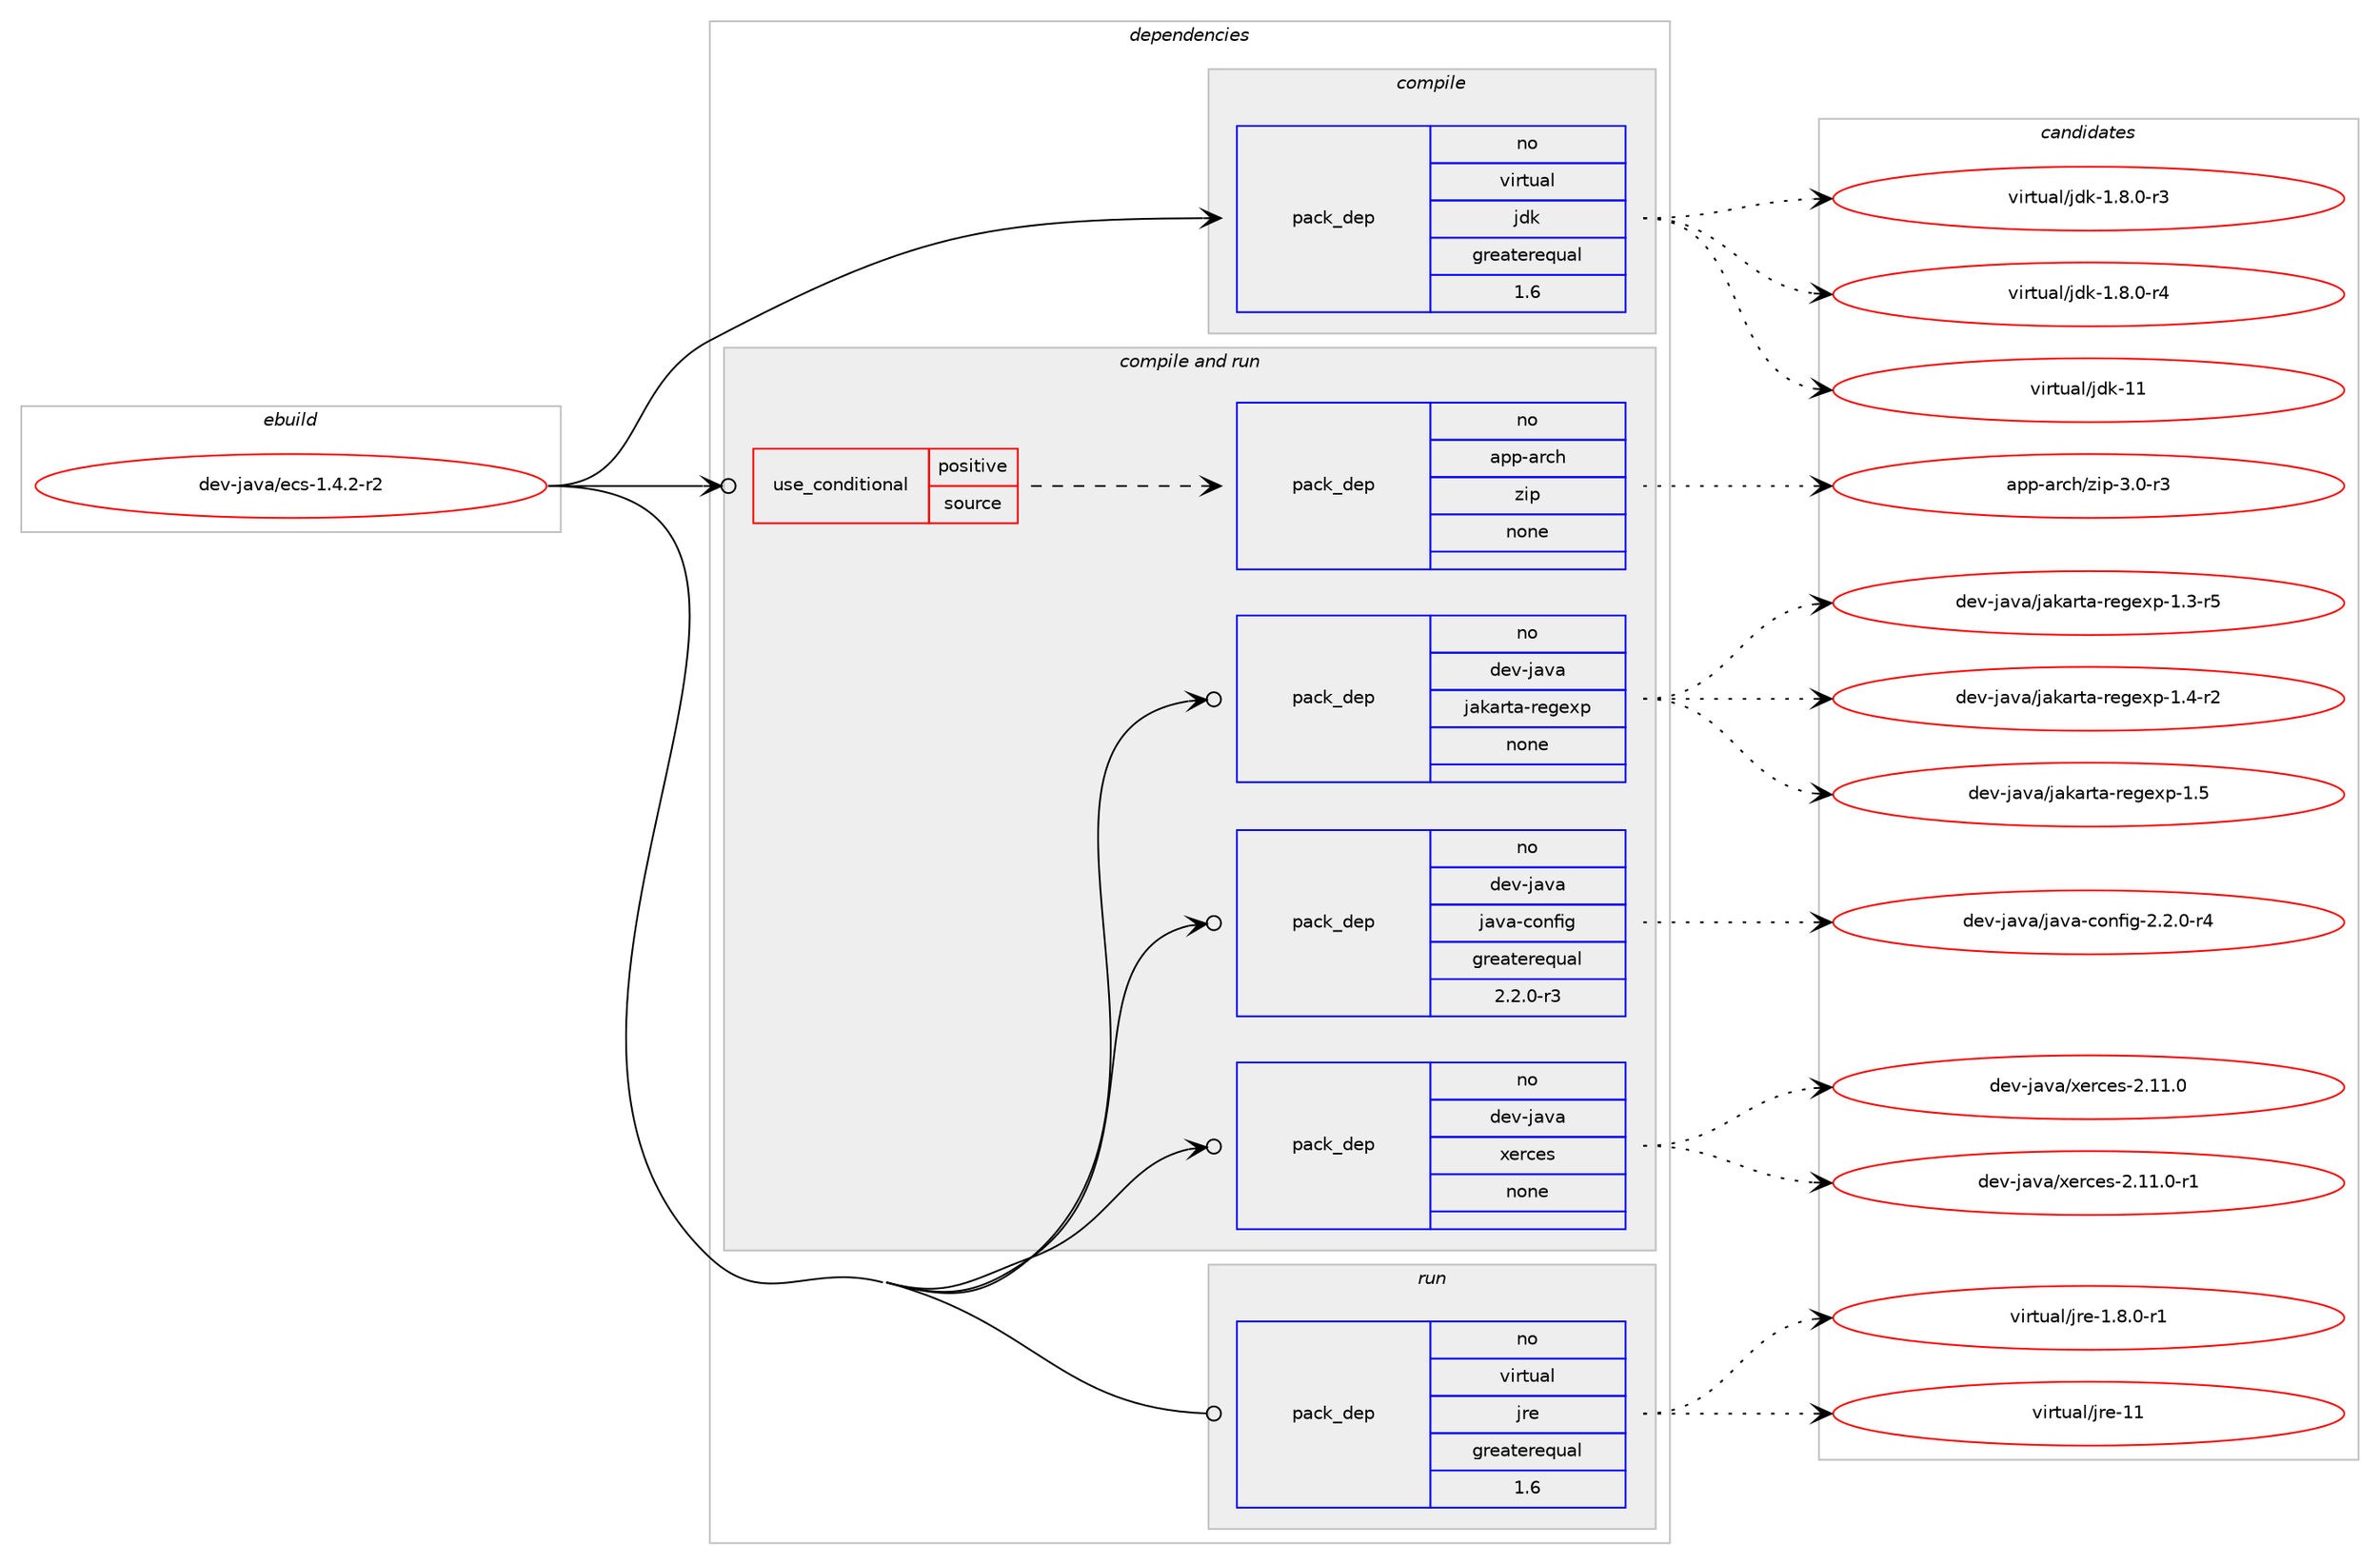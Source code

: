 digraph prolog {

# *************
# Graph options
# *************

newrank=true;
concentrate=true;
compound=true;
graph [rankdir=LR,fontname=Helvetica,fontsize=10,ranksep=1.5];#, ranksep=2.5, nodesep=0.2];
edge  [arrowhead=vee];
node  [fontname=Helvetica,fontsize=10];

# **********
# The ebuild
# **********

subgraph cluster_leftcol {
color=gray;
rank=same;
label=<<i>ebuild</i>>;
id [label="dev-java/ecs-1.4.2-r2", color=red, width=4, href="../dev-java/ecs-1.4.2-r2.svg"];
}

# ****************
# The dependencies
# ****************

subgraph cluster_midcol {
color=gray;
label=<<i>dependencies</i>>;
subgraph cluster_compile {
fillcolor="#eeeeee";
style=filled;
label=<<i>compile</i>>;
subgraph pack967324 {
dependency1352391 [label=<<TABLE BORDER="0" CELLBORDER="1" CELLSPACING="0" CELLPADDING="4" WIDTH="220"><TR><TD ROWSPAN="6" CELLPADDING="30">pack_dep</TD></TR><TR><TD WIDTH="110">no</TD></TR><TR><TD>virtual</TD></TR><TR><TD>jdk</TD></TR><TR><TD>greaterequal</TD></TR><TR><TD>1.6</TD></TR></TABLE>>, shape=none, color=blue];
}
id:e -> dependency1352391:w [weight=20,style="solid",arrowhead="vee"];
}
subgraph cluster_compileandrun {
fillcolor="#eeeeee";
style=filled;
label=<<i>compile and run</i>>;
subgraph cond362637 {
dependency1352392 [label=<<TABLE BORDER="0" CELLBORDER="1" CELLSPACING="0" CELLPADDING="4"><TR><TD ROWSPAN="3" CELLPADDING="10">use_conditional</TD></TR><TR><TD>positive</TD></TR><TR><TD>source</TD></TR></TABLE>>, shape=none, color=red];
subgraph pack967325 {
dependency1352393 [label=<<TABLE BORDER="0" CELLBORDER="1" CELLSPACING="0" CELLPADDING="4" WIDTH="220"><TR><TD ROWSPAN="6" CELLPADDING="30">pack_dep</TD></TR><TR><TD WIDTH="110">no</TD></TR><TR><TD>app-arch</TD></TR><TR><TD>zip</TD></TR><TR><TD>none</TD></TR><TR><TD></TD></TR></TABLE>>, shape=none, color=blue];
}
dependency1352392:e -> dependency1352393:w [weight=20,style="dashed",arrowhead="vee"];
}
id:e -> dependency1352392:w [weight=20,style="solid",arrowhead="odotvee"];
subgraph pack967326 {
dependency1352394 [label=<<TABLE BORDER="0" CELLBORDER="1" CELLSPACING="0" CELLPADDING="4" WIDTH="220"><TR><TD ROWSPAN="6" CELLPADDING="30">pack_dep</TD></TR><TR><TD WIDTH="110">no</TD></TR><TR><TD>dev-java</TD></TR><TR><TD>jakarta-regexp</TD></TR><TR><TD>none</TD></TR><TR><TD></TD></TR></TABLE>>, shape=none, color=blue];
}
id:e -> dependency1352394:w [weight=20,style="solid",arrowhead="odotvee"];
subgraph pack967327 {
dependency1352395 [label=<<TABLE BORDER="0" CELLBORDER="1" CELLSPACING="0" CELLPADDING="4" WIDTH="220"><TR><TD ROWSPAN="6" CELLPADDING="30">pack_dep</TD></TR><TR><TD WIDTH="110">no</TD></TR><TR><TD>dev-java</TD></TR><TR><TD>java-config</TD></TR><TR><TD>greaterequal</TD></TR><TR><TD>2.2.0-r3</TD></TR></TABLE>>, shape=none, color=blue];
}
id:e -> dependency1352395:w [weight=20,style="solid",arrowhead="odotvee"];
subgraph pack967328 {
dependency1352396 [label=<<TABLE BORDER="0" CELLBORDER="1" CELLSPACING="0" CELLPADDING="4" WIDTH="220"><TR><TD ROWSPAN="6" CELLPADDING="30">pack_dep</TD></TR><TR><TD WIDTH="110">no</TD></TR><TR><TD>dev-java</TD></TR><TR><TD>xerces</TD></TR><TR><TD>none</TD></TR><TR><TD></TD></TR></TABLE>>, shape=none, color=blue];
}
id:e -> dependency1352396:w [weight=20,style="solid",arrowhead="odotvee"];
}
subgraph cluster_run {
fillcolor="#eeeeee";
style=filled;
label=<<i>run</i>>;
subgraph pack967329 {
dependency1352397 [label=<<TABLE BORDER="0" CELLBORDER="1" CELLSPACING="0" CELLPADDING="4" WIDTH="220"><TR><TD ROWSPAN="6" CELLPADDING="30">pack_dep</TD></TR><TR><TD WIDTH="110">no</TD></TR><TR><TD>virtual</TD></TR><TR><TD>jre</TD></TR><TR><TD>greaterequal</TD></TR><TR><TD>1.6</TD></TR></TABLE>>, shape=none, color=blue];
}
id:e -> dependency1352397:w [weight=20,style="solid",arrowhead="odot"];
}
}

# **************
# The candidates
# **************

subgraph cluster_choices {
rank=same;
color=gray;
label=<<i>candidates</i>>;

subgraph choice967324 {
color=black;
nodesep=1;
choice11810511411611797108471061001074549465646484511451 [label="virtual/jdk-1.8.0-r3", color=red, width=4,href="../virtual/jdk-1.8.0-r3.svg"];
choice11810511411611797108471061001074549465646484511452 [label="virtual/jdk-1.8.0-r4", color=red, width=4,href="../virtual/jdk-1.8.0-r4.svg"];
choice1181051141161179710847106100107454949 [label="virtual/jdk-11", color=red, width=4,href="../virtual/jdk-11.svg"];
dependency1352391:e -> choice11810511411611797108471061001074549465646484511451:w [style=dotted,weight="100"];
dependency1352391:e -> choice11810511411611797108471061001074549465646484511452:w [style=dotted,weight="100"];
dependency1352391:e -> choice1181051141161179710847106100107454949:w [style=dotted,weight="100"];
}
subgraph choice967325 {
color=black;
nodesep=1;
choice9711211245971149910447122105112455146484511451 [label="app-arch/zip-3.0-r3", color=red, width=4,href="../app-arch/zip-3.0-r3.svg"];
dependency1352393:e -> choice9711211245971149910447122105112455146484511451:w [style=dotted,weight="100"];
}
subgraph choice967326 {
color=black;
nodesep=1;
choice1001011184510697118974710697107971141169745114101103101120112454946514511453 [label="dev-java/jakarta-regexp-1.3-r5", color=red, width=4,href="../dev-java/jakarta-regexp-1.3-r5.svg"];
choice1001011184510697118974710697107971141169745114101103101120112454946524511450 [label="dev-java/jakarta-regexp-1.4-r2", color=red, width=4,href="../dev-java/jakarta-regexp-1.4-r2.svg"];
choice100101118451069711897471069710797114116974511410110310112011245494653 [label="dev-java/jakarta-regexp-1.5", color=red, width=4,href="../dev-java/jakarta-regexp-1.5.svg"];
dependency1352394:e -> choice1001011184510697118974710697107971141169745114101103101120112454946514511453:w [style=dotted,weight="100"];
dependency1352394:e -> choice1001011184510697118974710697107971141169745114101103101120112454946524511450:w [style=dotted,weight="100"];
dependency1352394:e -> choice100101118451069711897471069710797114116974511410110310112011245494653:w [style=dotted,weight="100"];
}
subgraph choice967327 {
color=black;
nodesep=1;
choice10010111845106971189747106971189745991111101021051034550465046484511452 [label="dev-java/java-config-2.2.0-r4", color=red, width=4,href="../dev-java/java-config-2.2.0-r4.svg"];
dependency1352395:e -> choice10010111845106971189747106971189745991111101021051034550465046484511452:w [style=dotted,weight="100"];
}
subgraph choice967328 {
color=black;
nodesep=1;
choice100101118451069711897471201011149910111545504649494648 [label="dev-java/xerces-2.11.0", color=red, width=4,href="../dev-java/xerces-2.11.0.svg"];
choice1001011184510697118974712010111499101115455046494946484511449 [label="dev-java/xerces-2.11.0-r1", color=red, width=4,href="../dev-java/xerces-2.11.0-r1.svg"];
dependency1352396:e -> choice100101118451069711897471201011149910111545504649494648:w [style=dotted,weight="100"];
dependency1352396:e -> choice1001011184510697118974712010111499101115455046494946484511449:w [style=dotted,weight="100"];
}
subgraph choice967329 {
color=black;
nodesep=1;
choice11810511411611797108471061141014549465646484511449 [label="virtual/jre-1.8.0-r1", color=red, width=4,href="../virtual/jre-1.8.0-r1.svg"];
choice1181051141161179710847106114101454949 [label="virtual/jre-11", color=red, width=4,href="../virtual/jre-11.svg"];
dependency1352397:e -> choice11810511411611797108471061141014549465646484511449:w [style=dotted,weight="100"];
dependency1352397:e -> choice1181051141161179710847106114101454949:w [style=dotted,weight="100"];
}
}

}
